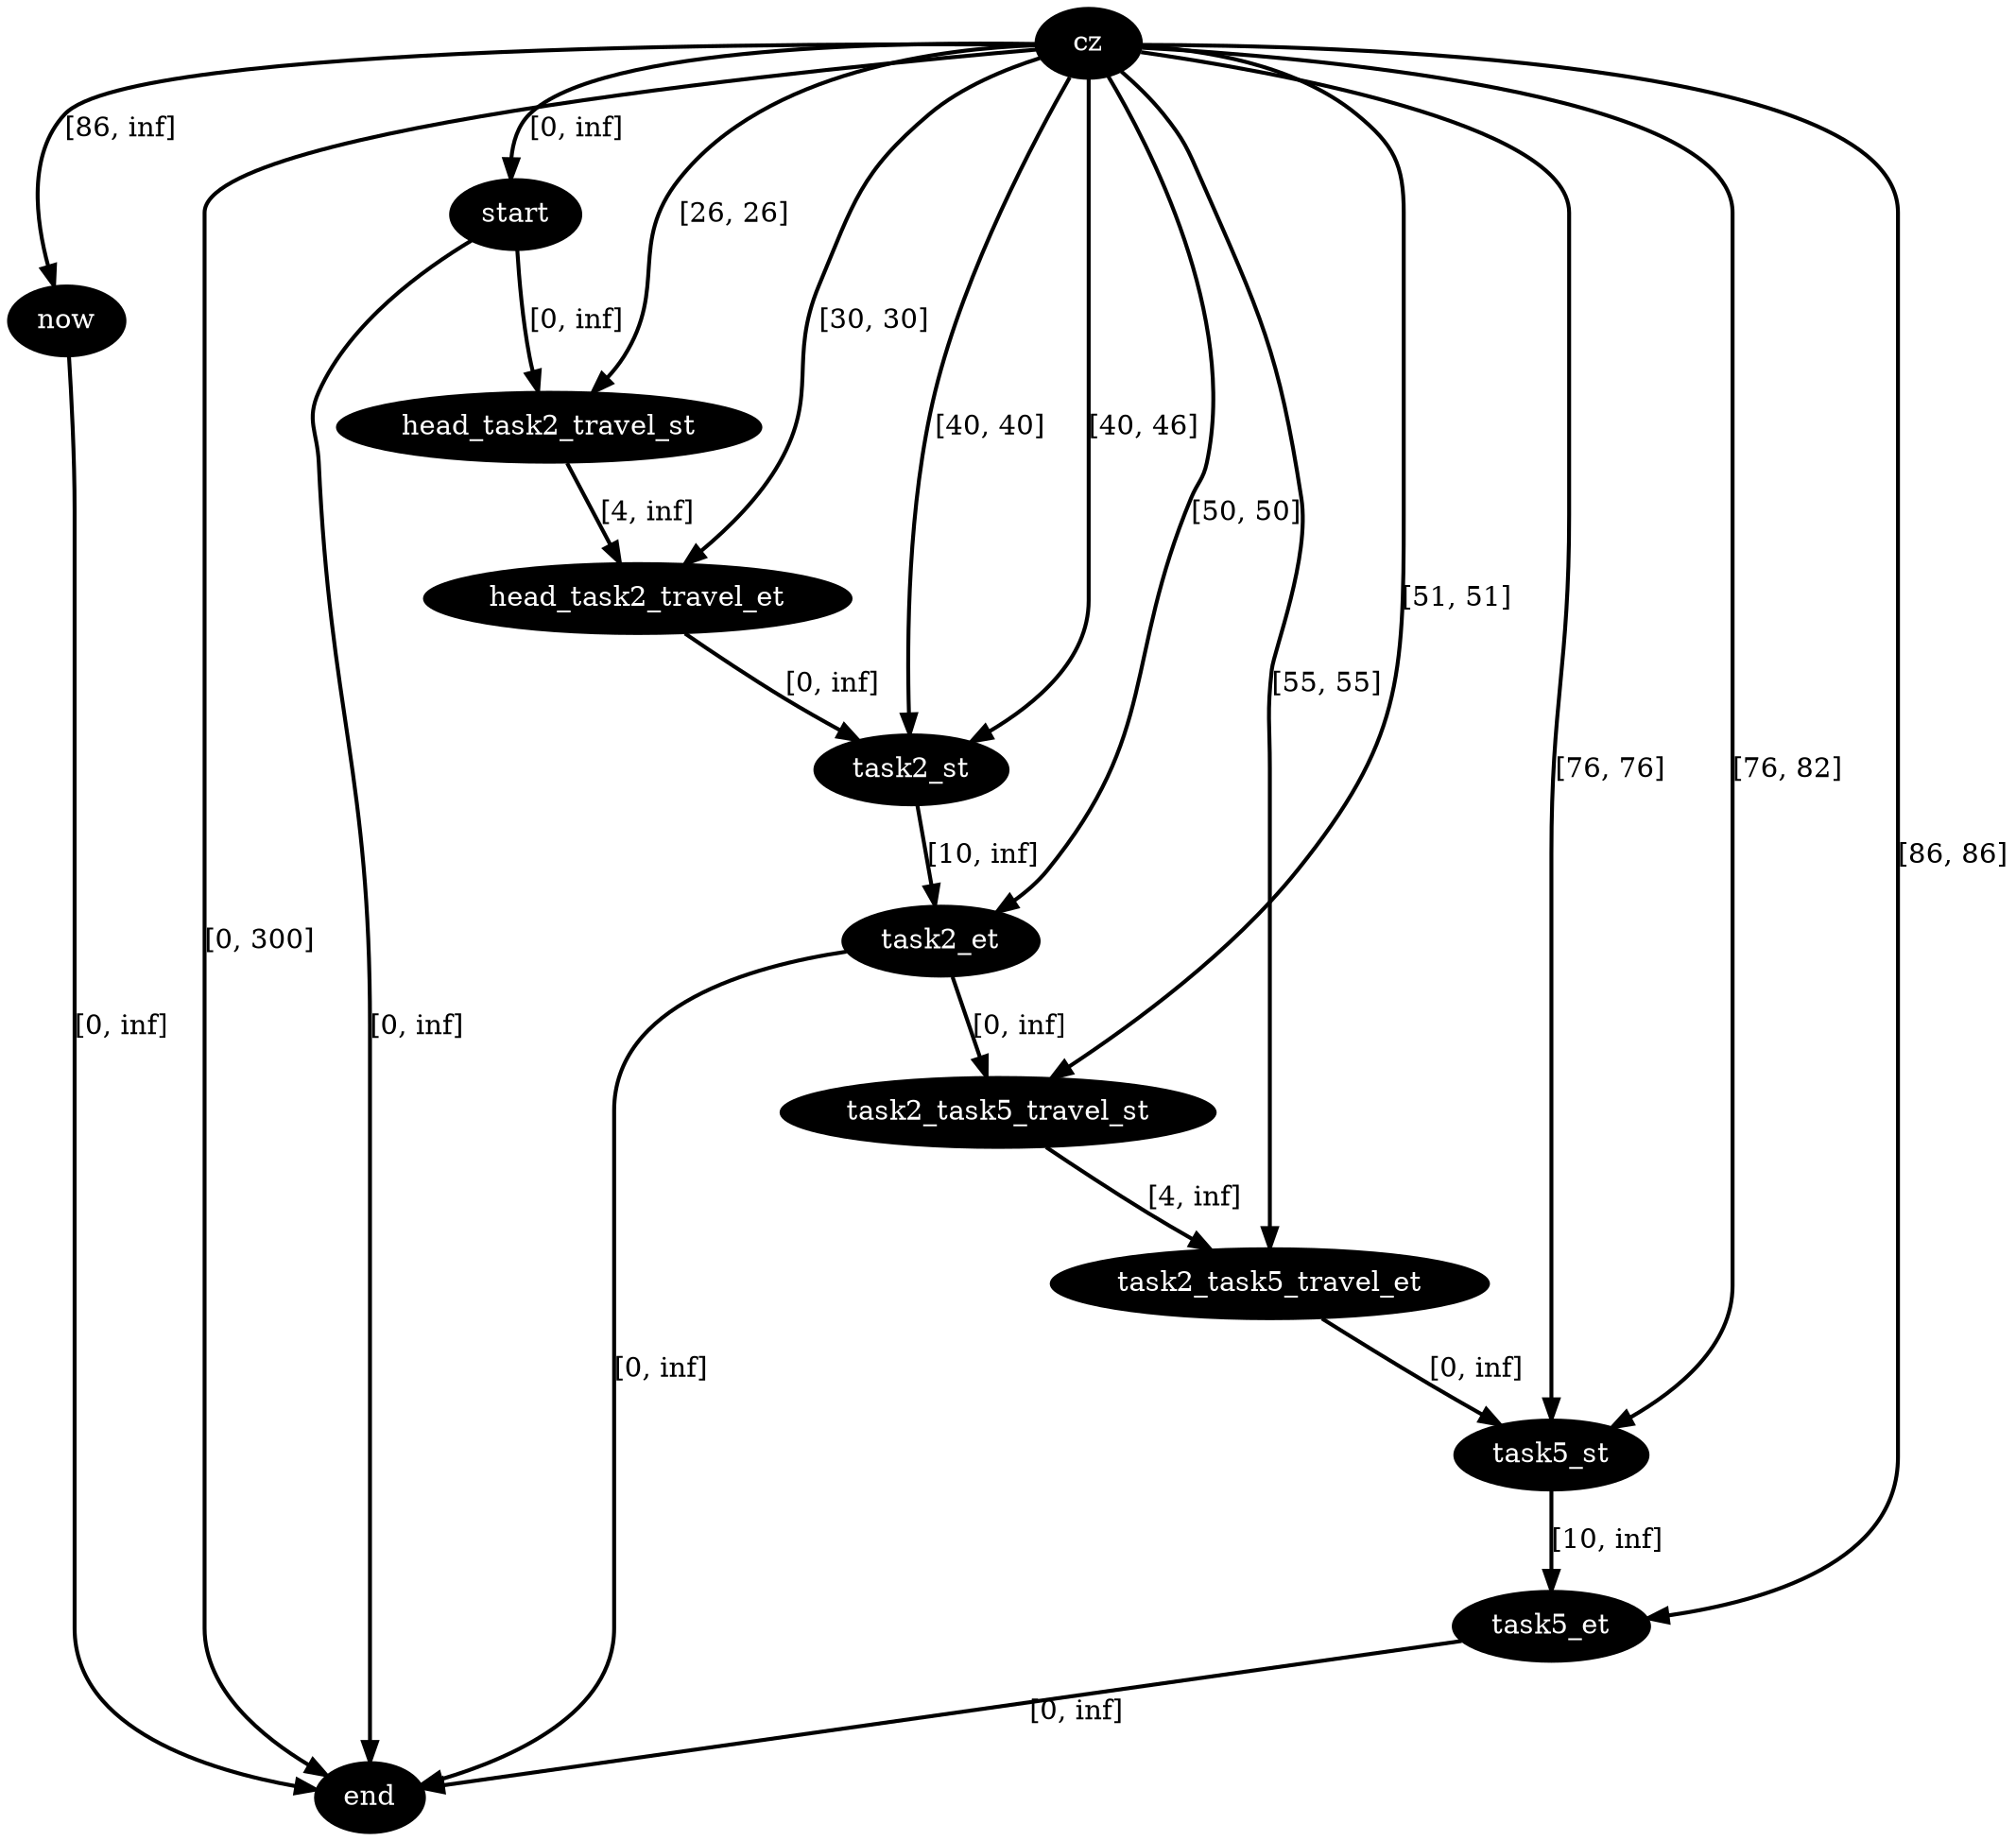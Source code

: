 digraph plan {
0[label="cz",style=filled,fillcolor=black,fontcolor=white];
1[label="start",style=filled,fillcolor=black,fontcolor=white];
2[label="now",style=filled,fillcolor=black,fontcolor=white];
3[label="end",style=filled,fillcolor=black,fontcolor=white];
8[label="head_task2_travel_st",style=filled,fillcolor=black,fontcolor=white];
9[label="head_task2_travel_et",style=filled,fillcolor=black,fontcolor=white];
10[label="task2_st",style=filled,fillcolor=black,fontcolor=white];
11[label="task2_et",style=filled,fillcolor=black,fontcolor=white];
18[label="task2_task5_travel_st",style=filled,fillcolor=black,fontcolor=white];
19[label="task2_task5_travel_et",style=filled,fillcolor=black,fontcolor=white];
20[label="task5_st",style=filled,fillcolor=black,fontcolor=white];
21[label="task5_et",style=filled,fillcolor=black,fontcolor=white];
"0"->"1"[label="[0, inf]",penwidth=2,color=black];
"0"->"3"[label="[0, 300]",penwidth=2,color=black];
"8"->"9"[label="[4, inf]",penwidth=2,color=black];
"0"->"9"[label="[30, 30]",penwidth=2,color=black];
"1"->"8"[label="[0, inf]",penwidth=2,color=black];
"0"->"8"[label="[26, 26]",penwidth=2,color=black];
"0"->"2"[label="[86, inf]",penwidth=2,color=black];
"2"->"3"[label="[0, inf]",penwidth=2,color=black];
"1"->"3"[label="[0, inf]",penwidth=2,color=black];
"0"->"11"[label="[50, 50]",penwidth=2,color=black];
"11"->"3"[label="[0, inf]",penwidth=2,color=black];
"0"->"10"[label="[40, 40]",penwidth=2,color=black];
"0"->"10"[label="[40, 46]",penwidth=2,color=black];
"18"->"19"[label="[4, inf]",penwidth=2,color=black];
"0"->"19"[label="[55, 55]",penwidth=2,color=black];
"11"->"18"[label="[0, inf]",penwidth=2,color=black];
"0"->"18"[label="[51, 51]",penwidth=2,color=black];
"10"->"11"[label="[10, inf]",penwidth=2,color=black];
"9"->"10"[label="[0, inf]",penwidth=2,color=black];
"0"->"21"[label="[86, 86]",penwidth=2,color=black];
"21"->"3"[label="[0, inf]",penwidth=2,color=black];
"0"->"20"[label="[76, 76]",penwidth=2,color=black];
"0"->"20"[label="[76, 82]",penwidth=2,color=black];
"20"->"21"[label="[10, inf]",penwidth=2,color=black];
"19"->"20"[label="[0, inf]",penwidth=2,color=black];
}
